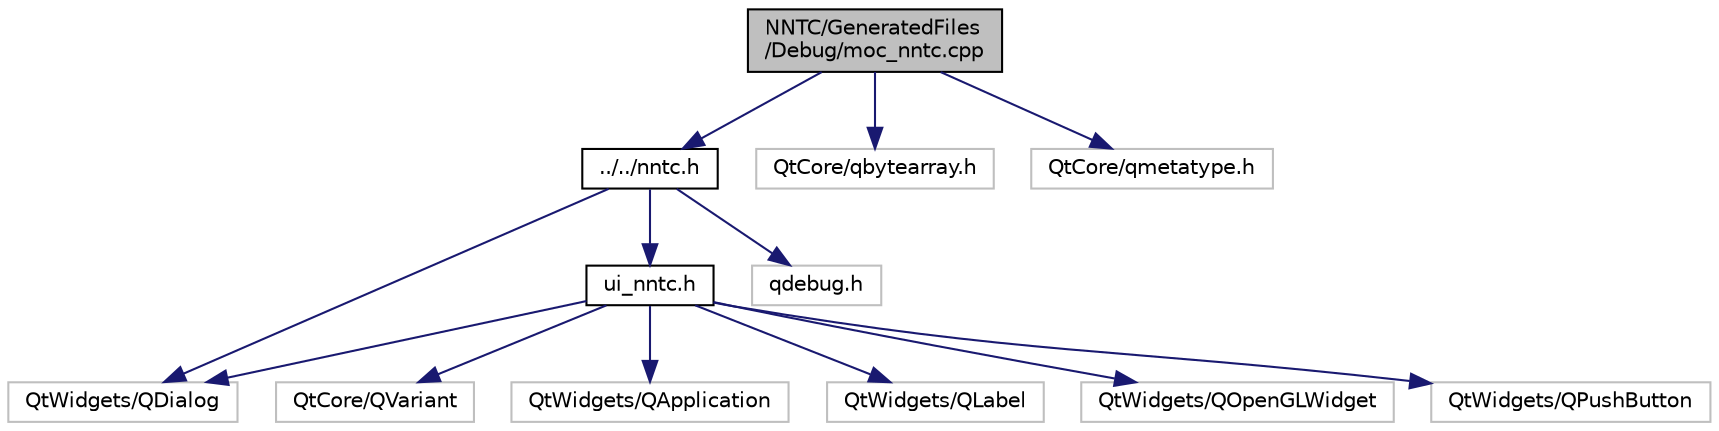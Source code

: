 digraph "NNTC/GeneratedFiles/Debug/moc_nntc.cpp"
{
  edge [fontname="Helvetica",fontsize="10",labelfontname="Helvetica",labelfontsize="10"];
  node [fontname="Helvetica",fontsize="10",shape=record];
  Node0 [label="NNTC/GeneratedFiles\l/Debug/moc_nntc.cpp",height=0.2,width=0.4,color="black", fillcolor="grey75", style="filled", fontcolor="black"];
  Node0 -> Node1 [color="midnightblue",fontsize="10",style="solid"];
  Node1 [label="../../nntc.h",height=0.2,width=0.4,color="black", fillcolor="white", style="filled",URL="$nntc_8h.html"];
  Node1 -> Node2 [color="midnightblue",fontsize="10",style="solid"];
  Node2 [label="QtWidgets/QDialog",height=0.2,width=0.4,color="grey75", fillcolor="white", style="filled"];
  Node1 -> Node3 [color="midnightblue",fontsize="10",style="solid"];
  Node3 [label="ui_nntc.h",height=0.2,width=0.4,color="black", fillcolor="white", style="filled",URL="$ui__nntc_8h.html"];
  Node3 -> Node4 [color="midnightblue",fontsize="10",style="solid"];
  Node4 [label="QtCore/QVariant",height=0.2,width=0.4,color="grey75", fillcolor="white", style="filled"];
  Node3 -> Node5 [color="midnightblue",fontsize="10",style="solid"];
  Node5 [label="QtWidgets/QApplication",height=0.2,width=0.4,color="grey75", fillcolor="white", style="filled"];
  Node3 -> Node2 [color="midnightblue",fontsize="10",style="solid"];
  Node3 -> Node6 [color="midnightblue",fontsize="10",style="solid"];
  Node6 [label="QtWidgets/QLabel",height=0.2,width=0.4,color="grey75", fillcolor="white", style="filled"];
  Node3 -> Node7 [color="midnightblue",fontsize="10",style="solid"];
  Node7 [label="QtWidgets/QOpenGLWidget",height=0.2,width=0.4,color="grey75", fillcolor="white", style="filled"];
  Node3 -> Node8 [color="midnightblue",fontsize="10",style="solid"];
  Node8 [label="QtWidgets/QPushButton",height=0.2,width=0.4,color="grey75", fillcolor="white", style="filled"];
  Node1 -> Node9 [color="midnightblue",fontsize="10",style="solid"];
  Node9 [label="qdebug.h",height=0.2,width=0.4,color="grey75", fillcolor="white", style="filled"];
  Node0 -> Node10 [color="midnightblue",fontsize="10",style="solid"];
  Node10 [label="QtCore/qbytearray.h",height=0.2,width=0.4,color="grey75", fillcolor="white", style="filled"];
  Node0 -> Node11 [color="midnightblue",fontsize="10",style="solid"];
  Node11 [label="QtCore/qmetatype.h",height=0.2,width=0.4,color="grey75", fillcolor="white", style="filled"];
}
